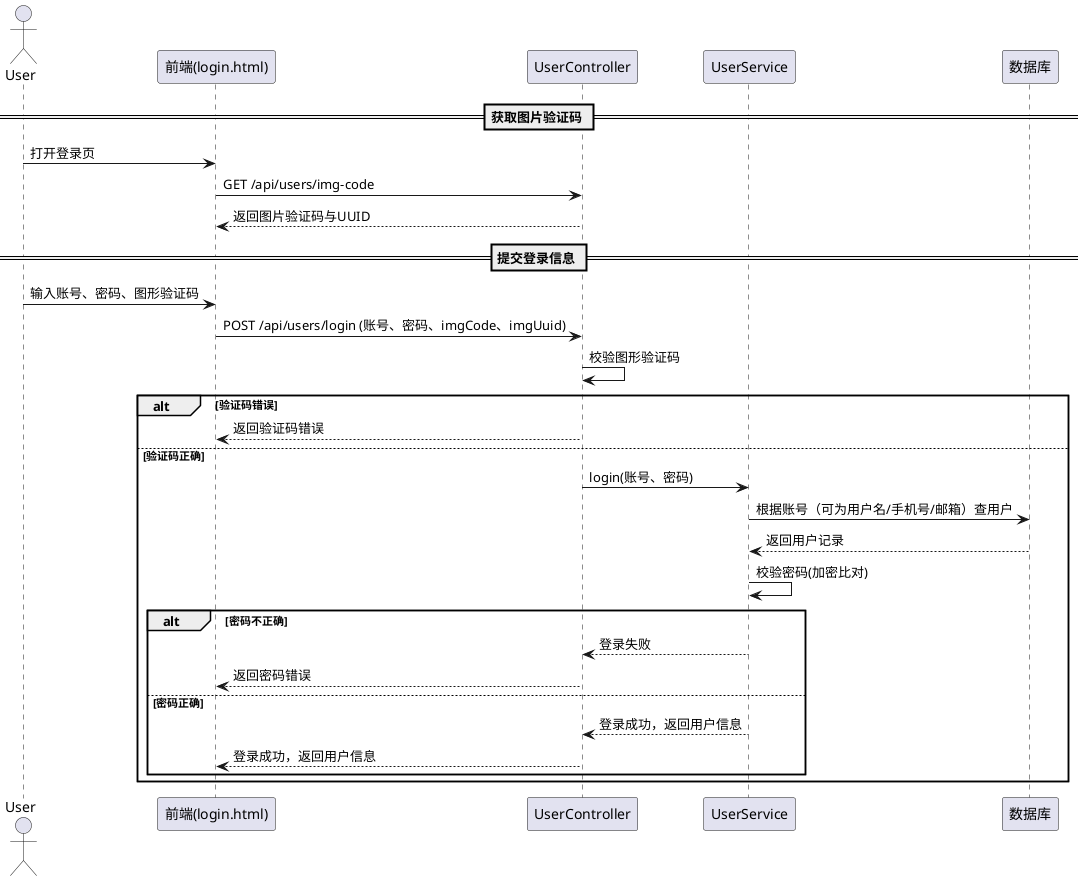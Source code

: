@startuml
' 登录流程时序图
actor User
participant "前端(login.html)" as FE
participant "UserController" as Controller
participant "UserService" as Service
participant "数据库" as DB

== 获取图片验证码 ==
User -> FE: 打开登录页
FE -> Controller: GET /api/users/img-code
Controller --> FE: 返回图片验证码与UUID

== 提交登录信息 ==
User -> FE: 输入账号、密码、图形验证码
FE -> Controller: POST /api/users/login (账号、密码、imgCode、imgUuid)
Controller -> Controller: 校验图形验证码
alt 验证码错误
    Controller --> FE: 返回验证码错误
else 验证码正确
    Controller -> Service: login(账号、密码)
    Service -> DB: 根据账号（可为用户名/手机号/邮箱）查用户
    DB --> Service: 返回用户记录
    Service -> Service: 校验密码(加密比对)
    alt 密码不正确
        Service --> Controller: 登录失败
        Controller --> FE: 返回密码错误
    else 密码正确
        Service --> Controller: 登录成功，返回用户信息
        Controller --> FE: 登录成功，返回用户信息
    end
end
@enduml